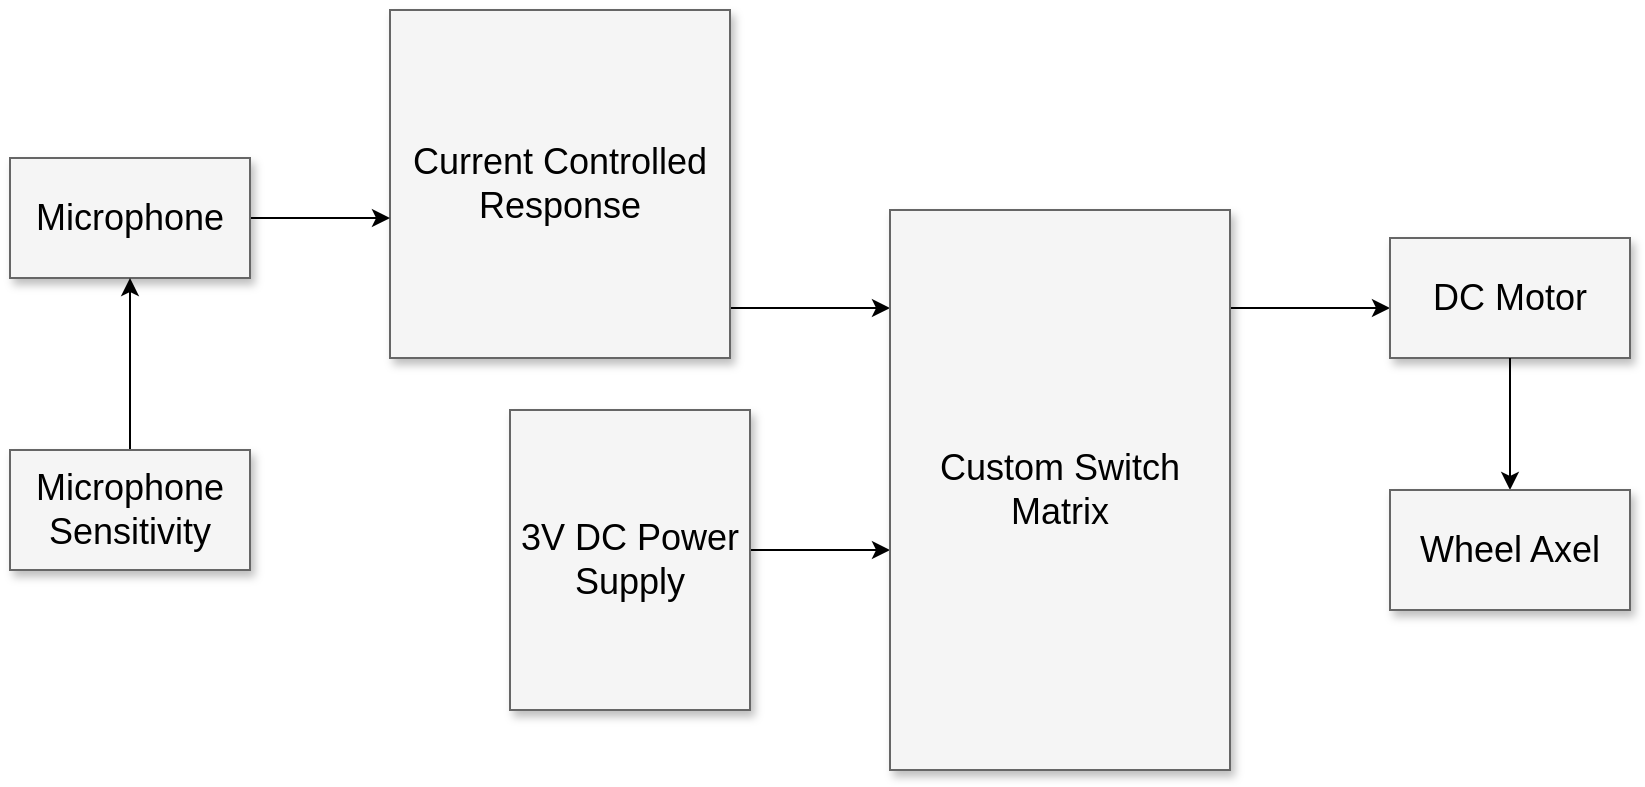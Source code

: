 <mxfile version="15.5.9" type="github">
  <diagram name="Page-1" id="90a13364-a465-7bf4-72fc-28e22215d7a0">
    <mxGraphModel dx="782" dy="514" grid="1" gridSize="10" guides="1" tooltips="1" connect="1" arrows="1" fold="1" page="1" pageScale="1.5" pageWidth="1169" pageHeight="826" background="none" math="0" shadow="0">
      <root>
        <mxCell id="0" style=";html=1;" />
        <mxCell id="1" style=";html=1;" parent="0" />
        <mxCell id="3a17f1ce550125da-13" style="edgeStyle=elbowEdgeStyle;rounded=0;html=1;startArrow=none;startFill=0;jettySize=auto;orthogonalLoop=1;fontSize=18;elbow=vertical;" parent="1" target="3a17f1ce550125da-4" edge="1">
          <mxGeometry relative="1" as="geometry">
            <mxPoint x="1207" y="709" as="sourcePoint" />
          </mxGeometry>
        </mxCell>
        <mxCell id="3a17f1ce550125da-16" style="edgeStyle=elbowEdgeStyle;rounded=0;html=1;startArrow=none;startFill=0;jettySize=auto;orthogonalLoop=1;fontSize=18;elbow=vertical;" parent="1" source="3a17f1ce550125da-2" edge="1">
          <mxGeometry relative="1" as="geometry">
            <mxPoint x="1037" y="709" as="targetPoint" />
          </mxGeometry>
        </mxCell>
        <mxCell id="3a17f1ce550125da-2" value="Current Controlled Response" style="whiteSpace=wrap;html=1;shadow=1;fontSize=18;fillColor=#f5f5f5;strokeColor=#666666;" parent="1" vertex="1">
          <mxGeometry x="787" y="560" width="170" height="174" as="geometry" />
        </mxCell>
        <mxCell id="3a17f1ce550125da-4" value="DC Motor" style="whiteSpace=wrap;html=1;shadow=1;fontSize=18;fillColor=#f5f5f5;strokeColor=#666666;" parent="1" vertex="1">
          <mxGeometry x="1287" y="674" width="120" height="60" as="geometry" />
        </mxCell>
        <mxCell id="3a17f1ce550125da-20" style="edgeStyle=elbowEdgeStyle;rounded=0;html=1;startArrow=none;startFill=0;jettySize=auto;orthogonalLoop=1;fontSize=18;elbow=vertical;" parent="1" source="3a17f1ce550125da-8" edge="1">
          <mxGeometry relative="1" as="geometry">
            <Array as="points">
              <mxPoint x="1007" y="830" />
            </Array>
            <mxPoint x="1037" y="830" as="targetPoint" />
          </mxGeometry>
        </mxCell>
        <mxCell id="3a17f1ce550125da-8" value="3V DC Power Supply" style="whiteSpace=wrap;html=1;shadow=1;fontSize=18;fillColor=#f5f5f5;strokeColor=#666666;" parent="1" vertex="1">
          <mxGeometry x="847" y="760" width="120" height="150" as="geometry" />
        </mxCell>
        <mxCell id="3a17f1ce550125da-21" style="edgeStyle=elbowEdgeStyle;rounded=0;html=1;startArrow=none;startFill=0;jettySize=auto;orthogonalLoop=1;fontSize=18;elbow=vertical;" parent="1" source="3a17f1ce550125da-9" target="3a17f1ce550125da-2" edge="1">
          <mxGeometry relative="1" as="geometry" />
        </mxCell>
        <mxCell id="3a17f1ce550125da-9" value="Microphone" style="whiteSpace=wrap;html=1;shadow=1;fontSize=18;fillColor=#f5f5f5;strokeColor=#666666;" parent="1" vertex="1">
          <mxGeometry x="597" y="634" width="120" height="60" as="geometry" />
        </mxCell>
        <mxCell id="av7x1vtlssBH21jFH1Pa-2" value="" style="endArrow=classic;html=1;rounded=0;entryX=0.5;entryY=1;entryDx=0;entryDy=0;exitX=0.5;exitY=0;exitDx=0;exitDy=0;" edge="1" parent="1" source="av7x1vtlssBH21jFH1Pa-5" target="3a17f1ce550125da-9">
          <mxGeometry width="50" height="50" relative="1" as="geometry">
            <mxPoint x="547" y="663" as="sourcePoint" />
            <mxPoint x="597" y="663" as="targetPoint" />
          </mxGeometry>
        </mxCell>
        <mxCell id="av7x1vtlssBH21jFH1Pa-3" value="" style="endArrow=classic;html=1;rounded=0;exitX=0.5;exitY=1;exitDx=0;exitDy=0;entryX=0.5;entryY=0;entryDx=0;entryDy=0;" edge="1" parent="1" source="3a17f1ce550125da-4" target="av7x1vtlssBH21jFH1Pa-4">
          <mxGeometry width="50" height="50" relative="1" as="geometry">
            <mxPoint x="1260" y="830" as="sourcePoint" />
            <mxPoint x="1500" y="704" as="targetPoint" />
          </mxGeometry>
        </mxCell>
        <mxCell id="av7x1vtlssBH21jFH1Pa-4" value="Wheel Axel" style="whiteSpace=wrap;html=1;shadow=1;fontSize=18;fillColor=#f5f5f5;strokeColor=#666666;" vertex="1" parent="1">
          <mxGeometry x="1287" y="800" width="120" height="60" as="geometry" />
        </mxCell>
        <mxCell id="av7x1vtlssBH21jFH1Pa-5" value="Microphone Sensitivity" style="whiteSpace=wrap;html=1;shadow=1;fontSize=18;fillColor=#f5f5f5;strokeColor=#666666;" vertex="1" parent="1">
          <mxGeometry x="597" y="780" width="120" height="60" as="geometry" />
        </mxCell>
        <mxCell id="av7x1vtlssBH21jFH1Pa-6" value="Custom Switch Matrix" style="whiteSpace=wrap;html=1;shadow=1;fontSize=18;fillColor=#f5f5f5;strokeColor=#666666;" vertex="1" parent="1">
          <mxGeometry x="1037" y="660" width="170" height="280" as="geometry" />
        </mxCell>
      </root>
    </mxGraphModel>
  </diagram>
</mxfile>
